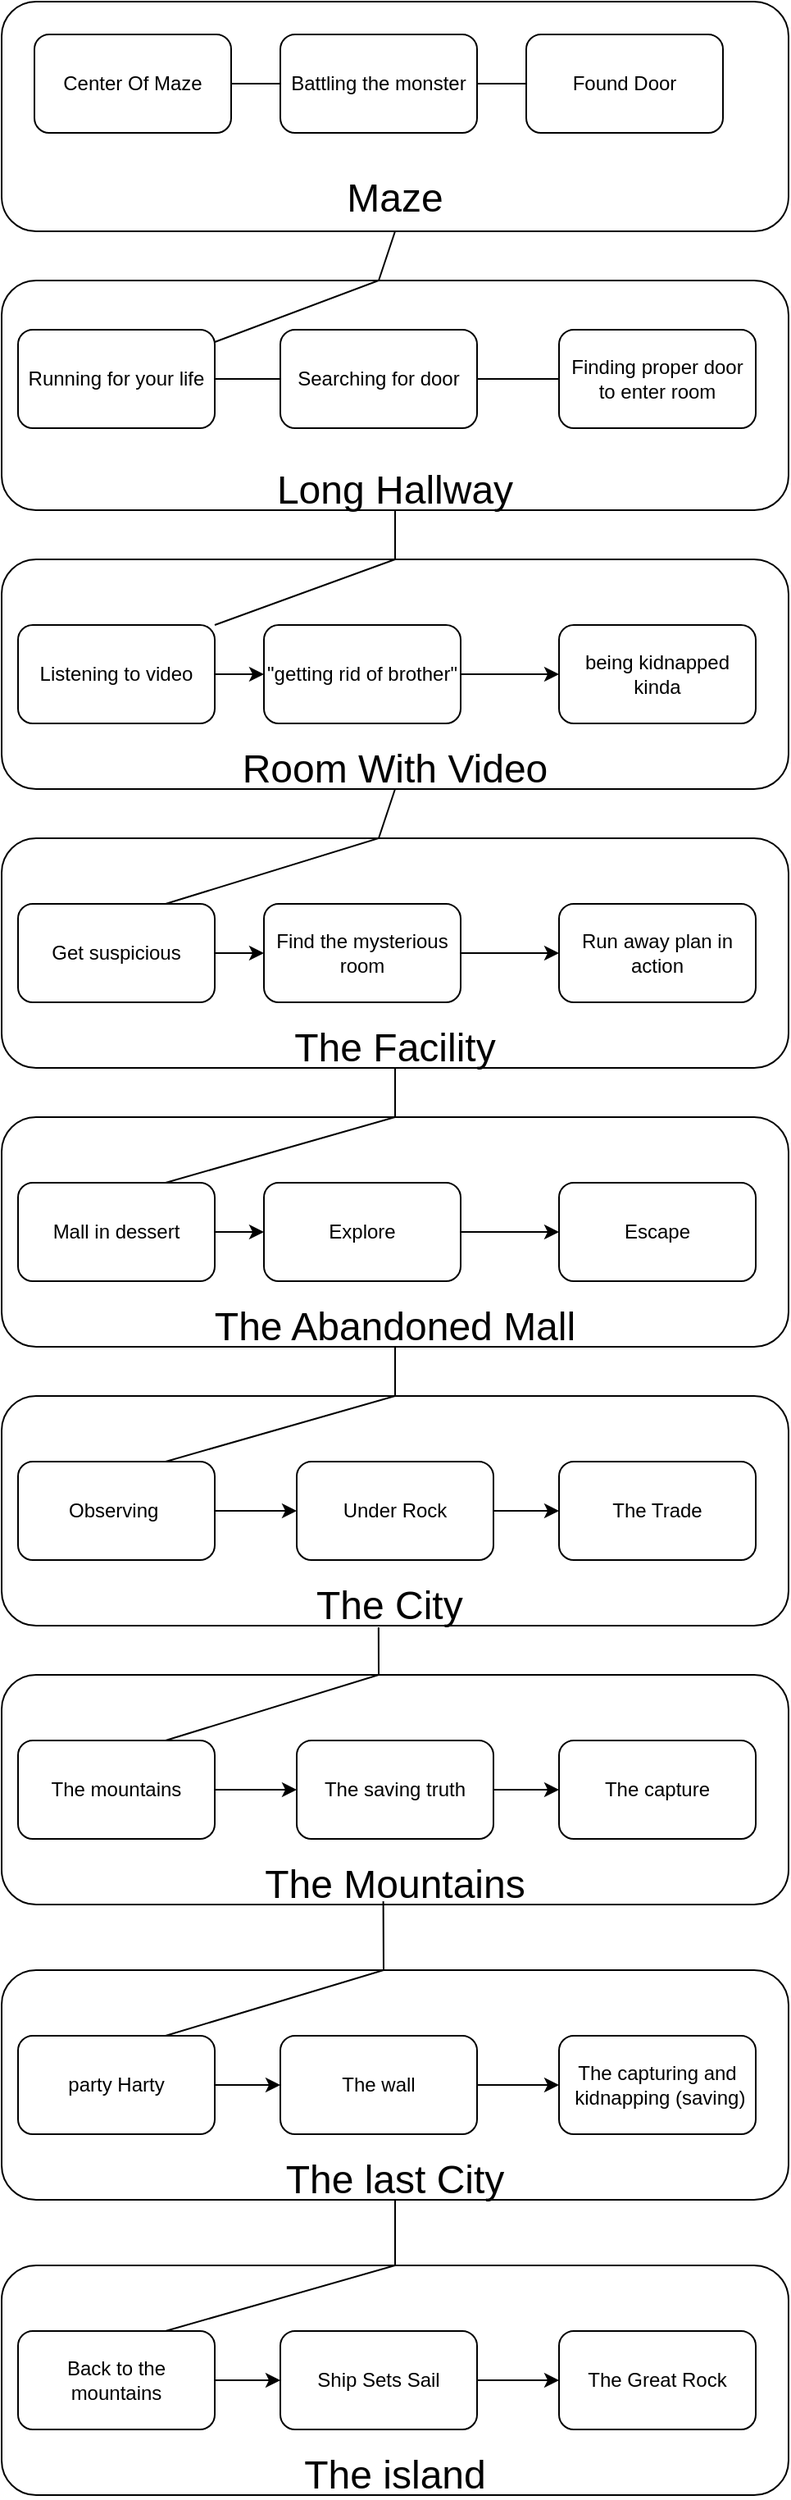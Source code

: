 <mxfile version="24.3.1" type="device">
  <diagram name="Page-1" id="IxLpr2GeeoWIjFyRuYUB">
    <mxGraphModel dx="2726" dy="1849" grid="1" gridSize="10" guides="1" tooltips="1" connect="1" arrows="1" fold="1" page="1" pageScale="1" pageWidth="850" pageHeight="1100" math="0" shadow="0">
      <root>
        <mxCell id="0" />
        <mxCell id="1" parent="0" />
        <mxCell id="pyZvjdW4YV-MverlO8__-1" value="&lt;br&gt;&lt;div&gt;&lt;br&gt;&lt;/div&gt;&lt;div&gt;&lt;br&gt;&lt;/div&gt;&lt;div&gt;&lt;br&gt;&lt;/div&gt;&lt;div&gt;&lt;br&gt;&lt;/div&gt;&lt;div&gt;&lt;br&gt;&lt;/div&gt;&lt;div&gt;&lt;br&gt;&lt;/div&gt;&lt;div&gt;&lt;font size=&quot;5&quot;&gt;Maze&lt;/font&gt;&lt;/div&gt;" style="rounded=1;whiteSpace=wrap;html=1;" parent="1" vertex="1">
          <mxGeometry x="10" y="10" width="480" height="140" as="geometry" />
        </mxCell>
        <mxCell id="pyZvjdW4YV-MverlO8__-2" value="Center Of Maze" style="rounded=1;whiteSpace=wrap;html=1;" parent="1" vertex="1">
          <mxGeometry x="30" y="30" width="120" height="60" as="geometry" />
        </mxCell>
        <mxCell id="pyZvjdW4YV-MverlO8__-3" value="Battling the monster" style="rounded=1;whiteSpace=wrap;html=1;" parent="1" vertex="1">
          <mxGeometry x="180" y="30" width="120" height="60" as="geometry" />
        </mxCell>
        <mxCell id="pyZvjdW4YV-MverlO8__-5" value="" style="endArrow=none;html=1;rounded=0;exitX=1;exitY=0.5;exitDx=0;exitDy=0;entryX=0;entryY=0.5;entryDx=0;entryDy=0;" parent="1" source="pyZvjdW4YV-MverlO8__-2" target="pyZvjdW4YV-MverlO8__-3" edge="1">
          <mxGeometry width="50" height="50" relative="1" as="geometry">
            <mxPoint x="400" y="280" as="sourcePoint" />
            <mxPoint x="450" y="230" as="targetPoint" />
          </mxGeometry>
        </mxCell>
        <mxCell id="pyZvjdW4YV-MverlO8__-6" value="Found Door" style="rounded=1;whiteSpace=wrap;html=1;" parent="1" vertex="1">
          <mxGeometry x="330" y="30" width="120" height="60" as="geometry" />
        </mxCell>
        <mxCell id="pyZvjdW4YV-MverlO8__-7" value="" style="endArrow=none;html=1;rounded=0;entryX=1;entryY=0.5;entryDx=0;entryDy=0;" parent="1" source="pyZvjdW4YV-MverlO8__-6" target="pyZvjdW4YV-MverlO8__-3" edge="1">
          <mxGeometry width="50" height="50" relative="1" as="geometry">
            <mxPoint x="400" y="280" as="sourcePoint" />
            <mxPoint x="450" y="230" as="targetPoint" />
          </mxGeometry>
        </mxCell>
        <mxCell id="pyZvjdW4YV-MverlO8__-9" value="&lt;div&gt;&lt;font style=&quot;font-size: 24px;&quot;&gt;&lt;br&gt;&lt;/font&gt;&lt;/div&gt;&lt;font style=&quot;font-size: 24px;&quot;&gt;&lt;div&gt;&lt;font style=&quot;font-size: 24px;&quot;&gt;&lt;br&gt;&lt;/font&gt;&lt;/div&gt;&lt;div&gt;&lt;font style=&quot;font-size: 24px;&quot;&gt;&lt;br&gt;&lt;/font&gt;&lt;/div&gt;&lt;div&gt;&lt;font style=&quot;font-size: 24px;&quot;&gt;&lt;br&gt;&lt;/font&gt;&lt;/div&gt;Long Hallway&lt;/font&gt;" style="rounded=1;whiteSpace=wrap;html=1;" parent="1" vertex="1">
          <mxGeometry x="10" y="180" width="480" height="140" as="geometry" />
        </mxCell>
        <mxCell id="pyZvjdW4YV-MverlO8__-10" value="Running for your life" style="rounded=1;whiteSpace=wrap;html=1;" parent="1" vertex="1">
          <mxGeometry x="20" y="210" width="120" height="60" as="geometry" />
        </mxCell>
        <mxCell id="pyZvjdW4YV-MverlO8__-11" value="Searching for door" style="rounded=1;whiteSpace=wrap;html=1;" parent="1" vertex="1">
          <mxGeometry x="180" y="210" width="120" height="60" as="geometry" />
        </mxCell>
        <mxCell id="pyZvjdW4YV-MverlO8__-12" value="" style="endArrow=none;html=1;rounded=0;entryX=1;entryY=0.5;entryDx=0;entryDy=0;exitX=0;exitY=0.5;exitDx=0;exitDy=0;" parent="1" source="pyZvjdW4YV-MverlO8__-11" target="pyZvjdW4YV-MverlO8__-10" edge="1">
          <mxGeometry width="50" height="50" relative="1" as="geometry">
            <mxPoint x="400" y="280" as="sourcePoint" />
            <mxPoint x="450" y="230" as="targetPoint" />
          </mxGeometry>
        </mxCell>
        <mxCell id="pyZvjdW4YV-MverlO8__-13" value="Finding proper door to enter room" style="rounded=1;whiteSpace=wrap;html=1;" parent="1" vertex="1">
          <mxGeometry x="350" y="210" width="120" height="60" as="geometry" />
        </mxCell>
        <mxCell id="pyZvjdW4YV-MverlO8__-14" value="" style="endArrow=none;html=1;rounded=0;exitX=1;exitY=0.5;exitDx=0;exitDy=0;entryX=0;entryY=0.5;entryDx=0;entryDy=0;" parent="1" source="pyZvjdW4YV-MverlO8__-11" target="pyZvjdW4YV-MverlO8__-13" edge="1">
          <mxGeometry width="50" height="50" relative="1" as="geometry">
            <mxPoint x="400" y="280" as="sourcePoint" />
            <mxPoint x="330" y="220" as="targetPoint" />
          </mxGeometry>
        </mxCell>
        <mxCell id="pyZvjdW4YV-MverlO8__-15" value="" style="endArrow=none;html=1;rounded=0;entryX=0.5;entryY=1;entryDx=0;entryDy=0;" parent="1" source="pyZvjdW4YV-MverlO8__-10" target="pyZvjdW4YV-MverlO8__-1" edge="1">
          <mxGeometry width="50" height="50" relative="1" as="geometry">
            <mxPoint x="400" y="310" as="sourcePoint" />
            <mxPoint x="450" y="260" as="targetPoint" />
            <Array as="points">
              <mxPoint x="240" y="180" />
            </Array>
          </mxGeometry>
        </mxCell>
        <mxCell id="pyZvjdW4YV-MverlO8__-16" value="&lt;div&gt;&lt;font size=&quot;5&quot;&gt;&lt;br&gt;&lt;/font&gt;&lt;/div&gt;&lt;font size=&quot;5&quot;&gt;&lt;div&gt;&lt;font size=&quot;5&quot;&gt;&lt;br&gt;&lt;/font&gt;&lt;/div&gt;&lt;div&gt;&lt;font size=&quot;5&quot;&gt;&lt;br&gt;&lt;/font&gt;&lt;/div&gt;&lt;div&gt;&lt;font size=&quot;5&quot;&gt;&lt;br&gt;&lt;/font&gt;&lt;/div&gt;Room With Video&lt;/font&gt;" style="rounded=1;whiteSpace=wrap;html=1;" parent="1" vertex="1">
          <mxGeometry x="10" y="350" width="480" height="140" as="geometry" />
        </mxCell>
        <mxCell id="pyZvjdW4YV-MverlO8__-19" value="" style="edgeStyle=orthogonalEdgeStyle;rounded=0;orthogonalLoop=1;jettySize=auto;html=1;" parent="1" source="pyZvjdW4YV-MverlO8__-17" target="pyZvjdW4YV-MverlO8__-18" edge="1">
          <mxGeometry relative="1" as="geometry" />
        </mxCell>
        <mxCell id="pyZvjdW4YV-MverlO8__-17" value="Listening to video" style="rounded=1;whiteSpace=wrap;html=1;" parent="1" vertex="1">
          <mxGeometry x="20" y="390" width="120" height="60" as="geometry" />
        </mxCell>
        <mxCell id="pyZvjdW4YV-MverlO8__-21" value="" style="edgeStyle=orthogonalEdgeStyle;rounded=0;orthogonalLoop=1;jettySize=auto;html=1;" parent="1" source="pyZvjdW4YV-MverlO8__-18" target="pyZvjdW4YV-MverlO8__-20" edge="1">
          <mxGeometry relative="1" as="geometry" />
        </mxCell>
        <mxCell id="pyZvjdW4YV-MverlO8__-18" value="&quot;getting rid of brother&quot;" style="whiteSpace=wrap;html=1;rounded=1;" parent="1" vertex="1">
          <mxGeometry x="170" y="390" width="120" height="60" as="geometry" />
        </mxCell>
        <mxCell id="pyZvjdW4YV-MverlO8__-20" value="being kidnapped kinda" style="whiteSpace=wrap;html=1;rounded=1;" parent="1" vertex="1">
          <mxGeometry x="350" y="390" width="120" height="60" as="geometry" />
        </mxCell>
        <mxCell id="pyZvjdW4YV-MverlO8__-22" value="" style="endArrow=none;html=1;rounded=0;entryX=0.5;entryY=1;entryDx=0;entryDy=0;exitX=1;exitY=0;exitDx=0;exitDy=0;" parent="1" source="pyZvjdW4YV-MverlO8__-17" target="pyZvjdW4YV-MverlO8__-9" edge="1">
          <mxGeometry width="50" height="50" relative="1" as="geometry">
            <mxPoint x="400" y="370" as="sourcePoint" />
            <mxPoint x="450" y="320" as="targetPoint" />
            <Array as="points">
              <mxPoint x="250" y="350" />
            </Array>
          </mxGeometry>
        </mxCell>
        <mxCell id="pyZvjdW4YV-MverlO8__-23" value="&lt;div&gt;&lt;font size=&quot;5&quot;&gt;&lt;br&gt;&lt;/font&gt;&lt;/div&gt;&lt;font size=&quot;5&quot;&gt;&lt;div&gt;&lt;font size=&quot;5&quot;&gt;&lt;br&gt;&lt;/font&gt;&lt;/div&gt;&lt;div&gt;&lt;font size=&quot;5&quot;&gt;&lt;br&gt;&lt;/font&gt;&lt;/div&gt;&lt;div&gt;&lt;font size=&quot;5&quot;&gt;&lt;br&gt;&lt;/font&gt;&lt;/div&gt;The Facility&lt;/font&gt;" style="rounded=1;whiteSpace=wrap;html=1;" parent="1" vertex="1">
          <mxGeometry x="10" y="520" width="480" height="140" as="geometry" />
        </mxCell>
        <mxCell id="pyZvjdW4YV-MverlO8__-26" value="" style="edgeStyle=orthogonalEdgeStyle;rounded=0;orthogonalLoop=1;jettySize=auto;html=1;" parent="1" source="pyZvjdW4YV-MverlO8__-24" target="pyZvjdW4YV-MverlO8__-25" edge="1">
          <mxGeometry relative="1" as="geometry" />
        </mxCell>
        <mxCell id="pyZvjdW4YV-MverlO8__-24" value="Get suspicious" style="rounded=1;whiteSpace=wrap;html=1;" parent="1" vertex="1">
          <mxGeometry x="20" y="560" width="120" height="60" as="geometry" />
        </mxCell>
        <mxCell id="pyZvjdW4YV-MverlO8__-28" value="" style="edgeStyle=orthogonalEdgeStyle;rounded=0;orthogonalLoop=1;jettySize=auto;html=1;" parent="1" source="pyZvjdW4YV-MverlO8__-25" target="pyZvjdW4YV-MverlO8__-27" edge="1">
          <mxGeometry relative="1" as="geometry" />
        </mxCell>
        <mxCell id="pyZvjdW4YV-MverlO8__-25" value="Find the mysterious room" style="whiteSpace=wrap;html=1;rounded=1;" parent="1" vertex="1">
          <mxGeometry x="170" y="560" width="120" height="60" as="geometry" />
        </mxCell>
        <mxCell id="pyZvjdW4YV-MverlO8__-27" value="Run away plan in action" style="whiteSpace=wrap;html=1;rounded=1;" parent="1" vertex="1">
          <mxGeometry x="350" y="560" width="120" height="60" as="geometry" />
        </mxCell>
        <mxCell id="pyZvjdW4YV-MverlO8__-29" value="" style="endArrow=none;html=1;rounded=0;entryX=0.5;entryY=1;entryDx=0;entryDy=0;exitX=0.75;exitY=0;exitDx=0;exitDy=0;" parent="1" source="pyZvjdW4YV-MverlO8__-24" target="pyZvjdW4YV-MverlO8__-16" edge="1">
          <mxGeometry width="50" height="50" relative="1" as="geometry">
            <mxPoint x="400" y="540" as="sourcePoint" />
            <mxPoint x="450" y="490" as="targetPoint" />
            <Array as="points">
              <mxPoint x="240" y="520" />
            </Array>
          </mxGeometry>
        </mxCell>
        <mxCell id="pyZvjdW4YV-MverlO8__-30" value="&lt;font size=&quot;5&quot;&gt;&amp;nbsp;&lt;/font&gt;&lt;div&gt;&lt;font size=&quot;5&quot;&gt;&lt;br&gt;&lt;/font&gt;&lt;/div&gt;&lt;div&gt;&lt;font size=&quot;5&quot;&gt;&lt;br&gt;&lt;/font&gt;&lt;/div&gt;&lt;div&gt;&lt;font size=&quot;5&quot;&gt;&lt;br&gt;&lt;/font&gt;&lt;/div&gt;&lt;div&gt;&lt;font size=&quot;5&quot;&gt;The Abandoned Mall&lt;/font&gt;&lt;/div&gt;" style="rounded=1;whiteSpace=wrap;html=1;" parent="1" vertex="1">
          <mxGeometry x="10" y="690" width="480" height="140" as="geometry" />
        </mxCell>
        <mxCell id="pyZvjdW4YV-MverlO8__-33" value="" style="edgeStyle=orthogonalEdgeStyle;rounded=0;orthogonalLoop=1;jettySize=auto;html=1;" parent="1" source="pyZvjdW4YV-MverlO8__-31" target="pyZvjdW4YV-MverlO8__-32" edge="1">
          <mxGeometry relative="1" as="geometry" />
        </mxCell>
        <mxCell id="pyZvjdW4YV-MverlO8__-31" value="Mall in dessert" style="rounded=1;whiteSpace=wrap;html=1;" parent="1" vertex="1">
          <mxGeometry x="20" y="730" width="120" height="60" as="geometry" />
        </mxCell>
        <mxCell id="pyZvjdW4YV-MverlO8__-35" value="" style="edgeStyle=orthogonalEdgeStyle;rounded=0;orthogonalLoop=1;jettySize=auto;html=1;" parent="1" source="pyZvjdW4YV-MverlO8__-32" target="pyZvjdW4YV-MverlO8__-34" edge="1">
          <mxGeometry relative="1" as="geometry" />
        </mxCell>
        <mxCell id="pyZvjdW4YV-MverlO8__-32" value="Explore" style="whiteSpace=wrap;html=1;rounded=1;" parent="1" vertex="1">
          <mxGeometry x="170" y="730" width="120" height="60" as="geometry" />
        </mxCell>
        <mxCell id="pyZvjdW4YV-MverlO8__-34" value="Escape" style="whiteSpace=wrap;html=1;rounded=1;" parent="1" vertex="1">
          <mxGeometry x="350" y="730" width="120" height="60" as="geometry" />
        </mxCell>
        <mxCell id="pyZvjdW4YV-MverlO8__-36" value="" style="endArrow=none;html=1;rounded=0;entryX=0.5;entryY=1;entryDx=0;entryDy=0;exitX=0.75;exitY=0;exitDx=0;exitDy=0;" parent="1" source="pyZvjdW4YV-MverlO8__-31" target="pyZvjdW4YV-MverlO8__-23" edge="1">
          <mxGeometry width="50" height="50" relative="1" as="geometry">
            <mxPoint x="400" y="810" as="sourcePoint" />
            <mxPoint x="450" y="760" as="targetPoint" />
            <Array as="points">
              <mxPoint x="250" y="690" />
            </Array>
          </mxGeometry>
        </mxCell>
        <mxCell id="pyZvjdW4YV-MverlO8__-37" value="&lt;div&gt;&lt;br&gt;&lt;/div&gt;&lt;div&gt;&lt;br&gt;&lt;/div&gt;&lt;div&gt;&lt;br&gt;&lt;/div&gt;&lt;div&gt;&lt;br&gt;&lt;/div&gt;&lt;div&gt;&lt;br&gt;&lt;/div&gt;&lt;div&gt;&lt;br&gt;&lt;/div&gt;&lt;div&gt;&lt;br&gt;&lt;/div&gt;&lt;div&gt;&lt;br&gt;&lt;/div&gt;&lt;div&gt;&lt;font style=&quot;font-size: 24px;&quot;&gt;The City&amp;nbsp;&lt;/font&gt;&lt;/div&gt;" style="rounded=1;whiteSpace=wrap;html=1;" parent="1" vertex="1">
          <mxGeometry x="10" y="860" width="480" height="140" as="geometry" />
        </mxCell>
        <mxCell id="pyZvjdW4YV-MverlO8__-40" value="" style="edgeStyle=orthogonalEdgeStyle;rounded=0;orthogonalLoop=1;jettySize=auto;html=1;" parent="1" source="pyZvjdW4YV-MverlO8__-38" target="pyZvjdW4YV-MverlO8__-39" edge="1">
          <mxGeometry relative="1" as="geometry" />
        </mxCell>
        <mxCell id="pyZvjdW4YV-MverlO8__-38" value="Observing&amp;nbsp;" style="rounded=1;whiteSpace=wrap;html=1;" parent="1" vertex="1">
          <mxGeometry x="20" y="900" width="120" height="60" as="geometry" />
        </mxCell>
        <mxCell id="pyZvjdW4YV-MverlO8__-42" value="" style="edgeStyle=orthogonalEdgeStyle;rounded=0;orthogonalLoop=1;jettySize=auto;html=1;" parent="1" source="pyZvjdW4YV-MverlO8__-39" target="pyZvjdW4YV-MverlO8__-41" edge="1">
          <mxGeometry relative="1" as="geometry" />
        </mxCell>
        <mxCell id="pyZvjdW4YV-MverlO8__-39" value="Under Rock" style="whiteSpace=wrap;html=1;rounded=1;" parent="1" vertex="1">
          <mxGeometry x="190" y="900" width="120" height="60" as="geometry" />
        </mxCell>
        <mxCell id="pyZvjdW4YV-MverlO8__-41" value="The Trade" style="whiteSpace=wrap;html=1;rounded=1;" parent="1" vertex="1">
          <mxGeometry x="350" y="900" width="120" height="60" as="geometry" />
        </mxCell>
        <mxCell id="pyZvjdW4YV-MverlO8__-43" value="" style="endArrow=none;html=1;rounded=0;entryX=0.5;entryY=1;entryDx=0;entryDy=0;exitX=0.75;exitY=0;exitDx=0;exitDy=0;" parent="1" source="pyZvjdW4YV-MverlO8__-38" target="pyZvjdW4YV-MverlO8__-30" edge="1">
          <mxGeometry width="50" height="50" relative="1" as="geometry">
            <mxPoint x="400" y="880" as="sourcePoint" />
            <mxPoint x="450" y="830" as="targetPoint" />
            <Array as="points">
              <mxPoint x="250" y="860" />
            </Array>
          </mxGeometry>
        </mxCell>
        <mxCell id="pyZvjdW4YV-MverlO8__-44" value="&lt;div&gt;&lt;font size=&quot;5&quot;&gt;&lt;br&gt;&lt;/font&gt;&lt;/div&gt;&lt;font size=&quot;5&quot;&gt;&lt;div&gt;&lt;font size=&quot;5&quot;&gt;&lt;br&gt;&lt;/font&gt;&lt;/div&gt;&lt;div&gt;&lt;font size=&quot;5&quot;&gt;&lt;br&gt;&lt;/font&gt;&lt;/div&gt;&lt;div&gt;&lt;font size=&quot;5&quot;&gt;&lt;br&gt;&lt;/font&gt;&lt;/div&gt;The Mountains&lt;/font&gt;" style="rounded=1;whiteSpace=wrap;html=1;" parent="1" vertex="1">
          <mxGeometry x="10" y="1030" width="480" height="140" as="geometry" />
        </mxCell>
        <mxCell id="pyZvjdW4YV-MverlO8__-48" value="" style="edgeStyle=orthogonalEdgeStyle;rounded=0;orthogonalLoop=1;jettySize=auto;html=1;" parent="1" source="pyZvjdW4YV-MverlO8__-45" target="pyZvjdW4YV-MverlO8__-47" edge="1">
          <mxGeometry relative="1" as="geometry" />
        </mxCell>
        <mxCell id="pyZvjdW4YV-MverlO8__-45" value="The mountains" style="rounded=1;whiteSpace=wrap;html=1;" parent="1" vertex="1">
          <mxGeometry x="20" y="1070" width="120" height="60" as="geometry" />
        </mxCell>
        <mxCell id="pyZvjdW4YV-MverlO8__-50" value="" style="edgeStyle=orthogonalEdgeStyle;rounded=0;orthogonalLoop=1;jettySize=auto;html=1;" parent="1" source="pyZvjdW4YV-MverlO8__-47" target="pyZvjdW4YV-MverlO8__-49" edge="1">
          <mxGeometry relative="1" as="geometry" />
        </mxCell>
        <mxCell id="pyZvjdW4YV-MverlO8__-47" value="The saving truth" style="whiteSpace=wrap;html=1;rounded=1;" parent="1" vertex="1">
          <mxGeometry x="190" y="1070" width="120" height="60" as="geometry" />
        </mxCell>
        <mxCell id="pyZvjdW4YV-MverlO8__-49" value="The capture" style="whiteSpace=wrap;html=1;rounded=1;" parent="1" vertex="1">
          <mxGeometry x="350" y="1070" width="120" height="60" as="geometry" />
        </mxCell>
        <mxCell id="pyZvjdW4YV-MverlO8__-51" value="" style="endArrow=none;html=1;rounded=0;entryX=0.479;entryY=1.007;entryDx=0;entryDy=0;entryPerimeter=0;exitX=0.75;exitY=0;exitDx=0;exitDy=0;" parent="1" source="pyZvjdW4YV-MverlO8__-45" target="pyZvjdW4YV-MverlO8__-37" edge="1">
          <mxGeometry width="50" height="50" relative="1" as="geometry">
            <mxPoint x="400" y="1090" as="sourcePoint" />
            <mxPoint x="450" y="1040" as="targetPoint" />
            <Array as="points">
              <mxPoint x="240" y="1030" />
            </Array>
          </mxGeometry>
        </mxCell>
        <mxCell id="pyZvjdW4YV-MverlO8__-52" value="&lt;div&gt;&lt;font size=&quot;5&quot;&gt;&lt;br&gt;&lt;/font&gt;&lt;/div&gt;&lt;font size=&quot;5&quot;&gt;&lt;div&gt;&lt;font size=&quot;5&quot;&gt;&lt;br&gt;&lt;/font&gt;&lt;/div&gt;&lt;div&gt;&lt;font size=&quot;5&quot;&gt;&lt;br&gt;&lt;/font&gt;&lt;/div&gt;&lt;div&gt;&lt;font size=&quot;5&quot;&gt;&lt;br&gt;&lt;/font&gt;&lt;/div&gt;The last City&lt;/font&gt;" style="rounded=1;whiteSpace=wrap;html=1;" parent="1" vertex="1">
          <mxGeometry x="10" y="1210" width="480" height="140" as="geometry" />
        </mxCell>
        <mxCell id="pyZvjdW4YV-MverlO8__-55" value="" style="edgeStyle=orthogonalEdgeStyle;rounded=0;orthogonalLoop=1;jettySize=auto;html=1;" parent="1" source="pyZvjdW4YV-MverlO8__-53" target="pyZvjdW4YV-MverlO8__-54" edge="1">
          <mxGeometry relative="1" as="geometry" />
        </mxCell>
        <mxCell id="pyZvjdW4YV-MverlO8__-53" value="party Harty" style="rounded=1;whiteSpace=wrap;html=1;" parent="1" vertex="1">
          <mxGeometry x="20" y="1250" width="120" height="60" as="geometry" />
        </mxCell>
        <mxCell id="pyZvjdW4YV-MverlO8__-57" value="" style="edgeStyle=orthogonalEdgeStyle;rounded=0;orthogonalLoop=1;jettySize=auto;html=1;" parent="1" source="pyZvjdW4YV-MverlO8__-54" target="pyZvjdW4YV-MverlO8__-56" edge="1">
          <mxGeometry relative="1" as="geometry" />
        </mxCell>
        <mxCell id="pyZvjdW4YV-MverlO8__-54" value="The wall" style="whiteSpace=wrap;html=1;rounded=1;" parent="1" vertex="1">
          <mxGeometry x="180" y="1250" width="120" height="60" as="geometry" />
        </mxCell>
        <mxCell id="pyZvjdW4YV-MverlO8__-56" value="The capturing and &amp;nbsp;kidnapping (saving)" style="whiteSpace=wrap;html=1;rounded=1;" parent="1" vertex="1">
          <mxGeometry x="350" y="1250" width="120" height="60" as="geometry" />
        </mxCell>
        <mxCell id="pyZvjdW4YV-MverlO8__-58" value="" style="endArrow=none;html=1;rounded=0;entryX=0.485;entryY=0.986;entryDx=0;entryDy=0;entryPerimeter=0;exitX=0.75;exitY=0;exitDx=0;exitDy=0;" parent="1" source="pyZvjdW4YV-MverlO8__-53" target="pyZvjdW4YV-MverlO8__-44" edge="1">
          <mxGeometry width="50" height="50" relative="1" as="geometry">
            <mxPoint x="400" y="1360" as="sourcePoint" />
            <mxPoint x="450" y="1310" as="targetPoint" />
            <Array as="points">
              <mxPoint x="243" y="1210" />
            </Array>
          </mxGeometry>
        </mxCell>
        <mxCell id="pyZvjdW4YV-MverlO8__-59" value="&lt;div&gt;&lt;font size=&quot;5&quot;&gt;&lt;br&gt;&lt;/font&gt;&lt;/div&gt;&lt;font size=&quot;5&quot;&gt;&lt;div&gt;&lt;font size=&quot;5&quot;&gt;&lt;br&gt;&lt;/font&gt;&lt;/div&gt;&lt;div&gt;&lt;font size=&quot;5&quot;&gt;&lt;br&gt;&lt;/font&gt;&lt;/div&gt;&lt;div&gt;&lt;font size=&quot;5&quot;&gt;&lt;br&gt;&lt;/font&gt;&lt;/div&gt;The island&lt;/font&gt;" style="rounded=1;whiteSpace=wrap;html=1;" parent="1" vertex="1">
          <mxGeometry x="10" y="1390" width="480" height="140" as="geometry" />
        </mxCell>
        <mxCell id="pyZvjdW4YV-MverlO8__-62" value="" style="edgeStyle=orthogonalEdgeStyle;rounded=0;orthogonalLoop=1;jettySize=auto;html=1;" parent="1" source="pyZvjdW4YV-MverlO8__-60" target="pyZvjdW4YV-MverlO8__-61" edge="1">
          <mxGeometry relative="1" as="geometry" />
        </mxCell>
        <mxCell id="pyZvjdW4YV-MverlO8__-60" value="Back to the mountains" style="rounded=1;whiteSpace=wrap;html=1;" parent="1" vertex="1">
          <mxGeometry x="20" y="1430" width="120" height="60" as="geometry" />
        </mxCell>
        <mxCell id="pyZvjdW4YV-MverlO8__-64" value="" style="edgeStyle=orthogonalEdgeStyle;rounded=0;orthogonalLoop=1;jettySize=auto;html=1;" parent="1" source="pyZvjdW4YV-MverlO8__-61" target="pyZvjdW4YV-MverlO8__-63" edge="1">
          <mxGeometry relative="1" as="geometry" />
        </mxCell>
        <mxCell id="pyZvjdW4YV-MverlO8__-61" value="Ship Sets Sail" style="whiteSpace=wrap;html=1;rounded=1;" parent="1" vertex="1">
          <mxGeometry x="180" y="1430" width="120" height="60" as="geometry" />
        </mxCell>
        <mxCell id="pyZvjdW4YV-MverlO8__-63" value="The Great Rock" style="whiteSpace=wrap;html=1;rounded=1;" parent="1" vertex="1">
          <mxGeometry x="350" y="1430" width="120" height="60" as="geometry" />
        </mxCell>
        <mxCell id="pyZvjdW4YV-MverlO8__-65" value="" style="endArrow=none;html=1;rounded=0;entryX=0.5;entryY=1;entryDx=0;entryDy=0;exitX=0.75;exitY=0;exitDx=0;exitDy=0;" parent="1" source="pyZvjdW4YV-MverlO8__-60" target="pyZvjdW4YV-MverlO8__-52" edge="1">
          <mxGeometry width="50" height="50" relative="1" as="geometry">
            <mxPoint x="400" y="1360" as="sourcePoint" />
            <mxPoint x="450" y="1310" as="targetPoint" />
            <Array as="points">
              <mxPoint x="250" y="1390" />
            </Array>
          </mxGeometry>
        </mxCell>
      </root>
    </mxGraphModel>
  </diagram>
</mxfile>
